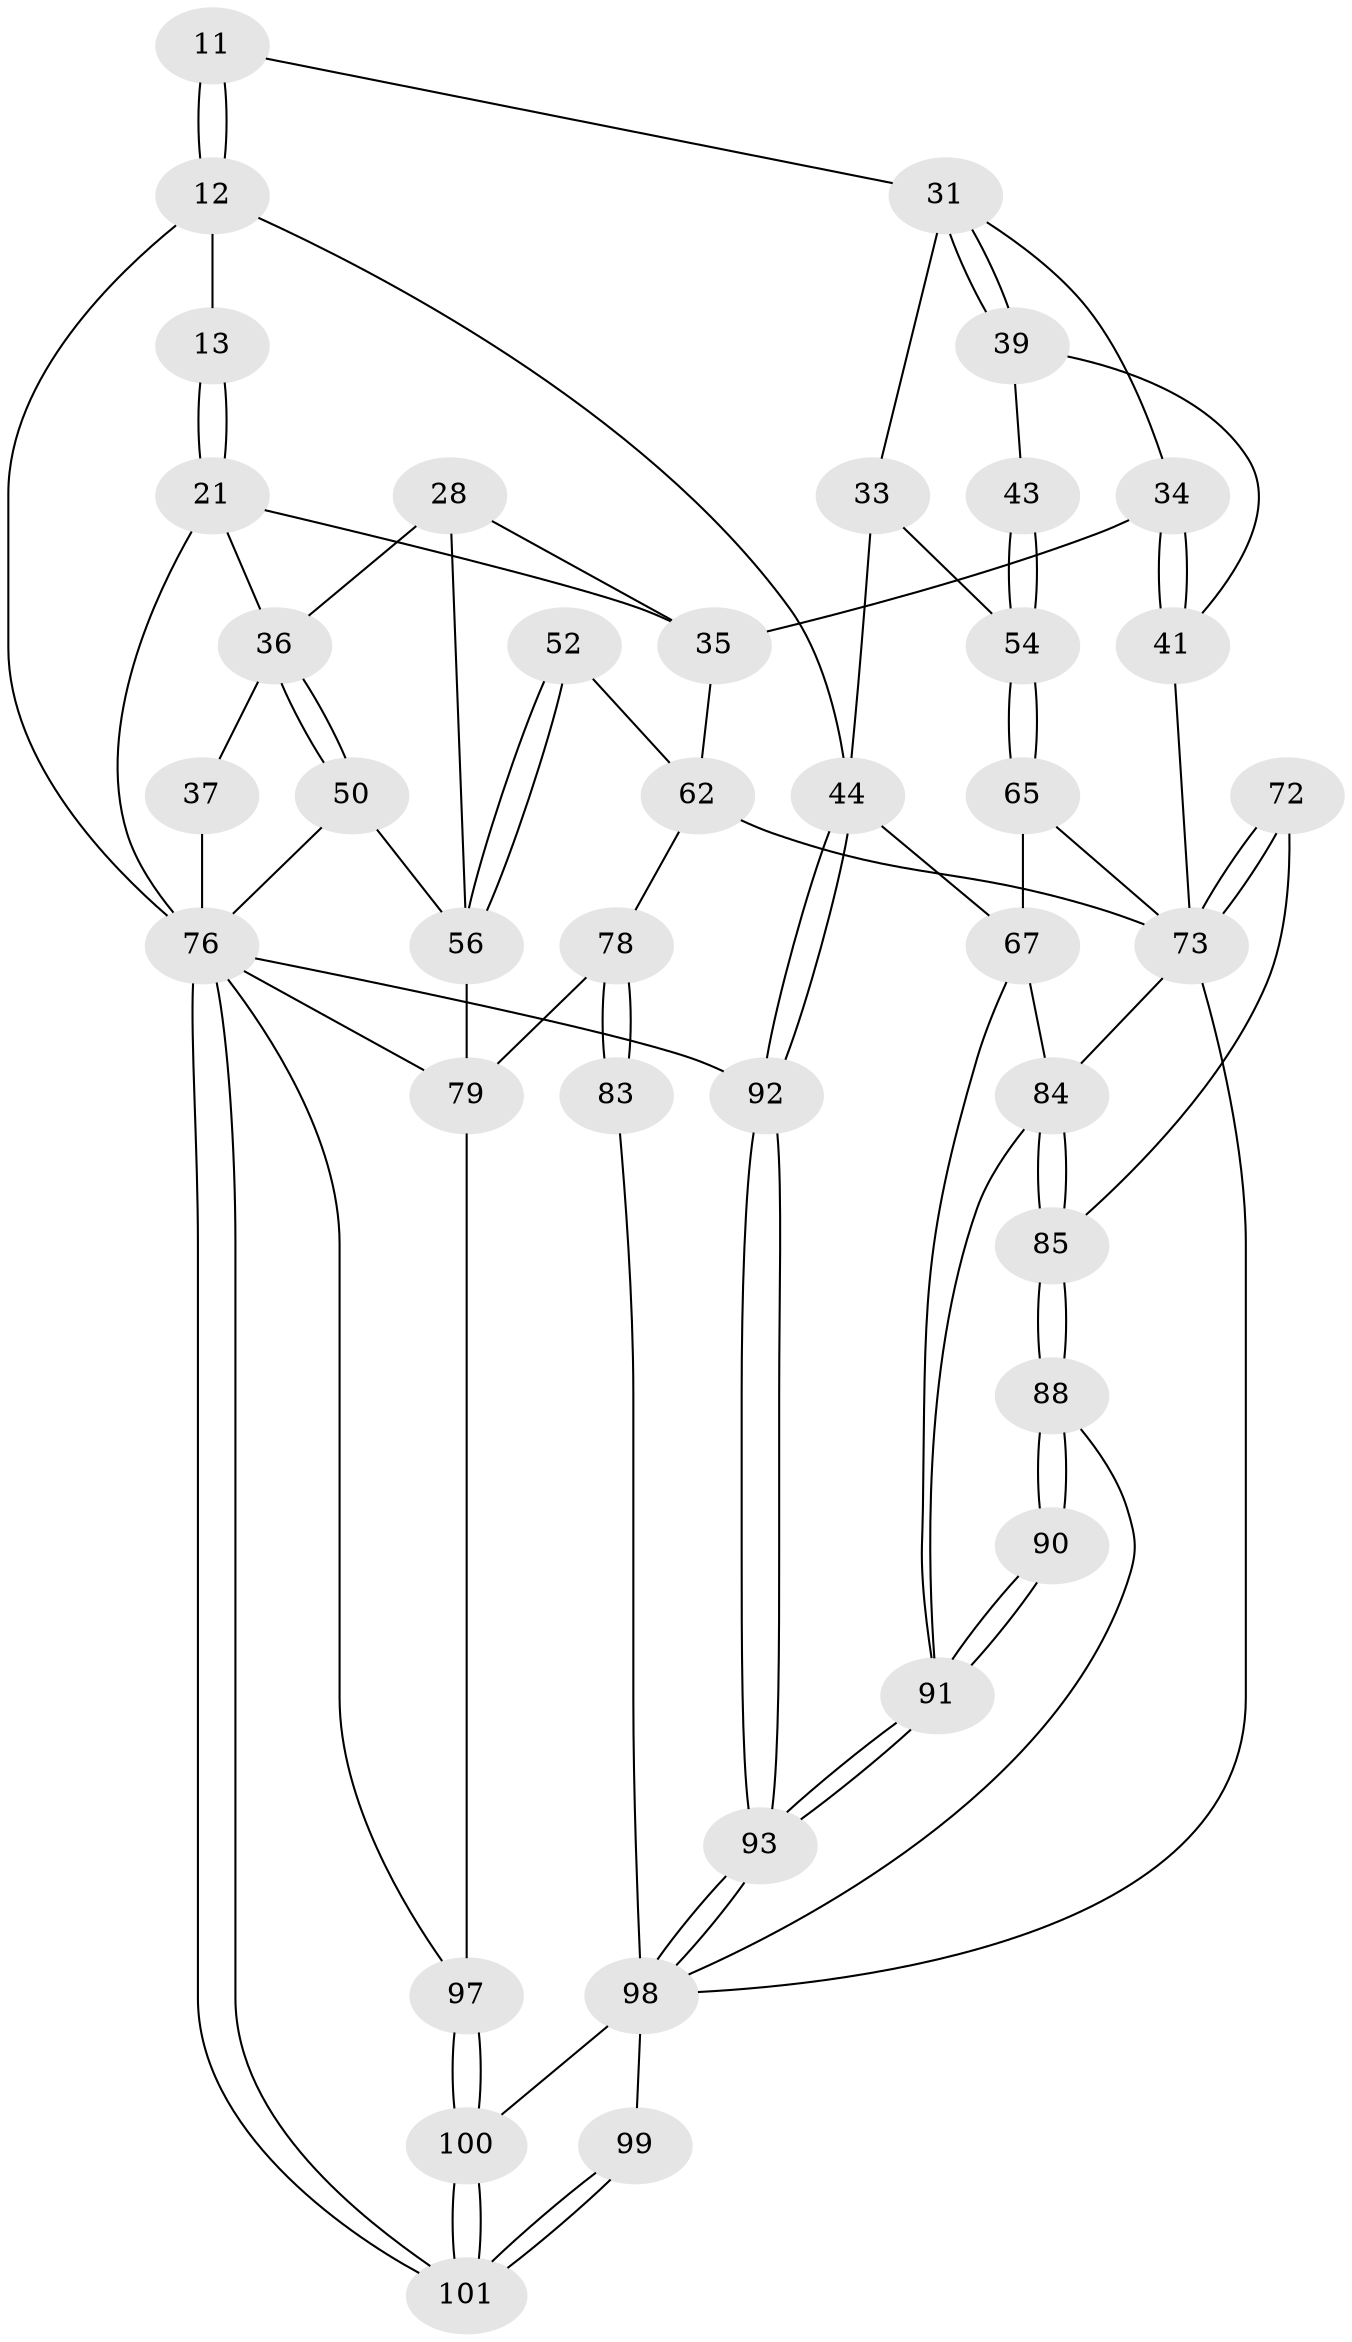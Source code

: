 // original degree distribution, {3: 0.0297029702970297, 4: 0.22772277227722773, 6: 0.21782178217821782, 5: 0.5247524752475248}
// Generated by graph-tools (version 1.1) at 2025/04/03/04/25 22:04:25]
// undirected, 40 vertices, 89 edges
graph export_dot {
graph [start="1"]
  node [color=gray90,style=filled];
  11 [pos="+0.5873663923791905+0.16752588263857174",super="+10"];
  12 [pos="+0.5423093275012826+0.1418408940675032",super="+6"];
  13 [pos="+0.381644497268229+0.17686396526401665",super="+7"];
  21 [pos="+0.34592429988615886+0.2094056430157637",super="+19"];
  28 [pos="+0.2642264893777063+0.3535062697280146"];
  31 [pos="+0.6739585851891945+0.343949353899559",super="+23+30"];
  33 [pos="+0.8634788921924001+0.1945039955611765"];
  34 [pos="+0.3855714961089586+0.3604136616932274",super="+25+24"];
  35 [pos="+0.31044233203151844+0.3853775891416146",super="+27"];
  36 [pos="+0.12214837836054973+0.40522357583663976",super="+29"];
  37 [pos="+0.037337665457538916+0.2770266725169551",super="+17"];
  39 [pos="+0.6754180748218767+0.42976078947206614"];
  41 [pos="+0.5366634722728492+0.41777639763708446",super="+40"];
  43 [pos="+0.7224738656057527+0.4416415033564589"];
  44 [pos="+1+0.5918107988117346",super="+32"];
  50 [pos="+0.12181853468615028+0.40714079061100883"];
  52 [pos="+0.21306983198782337+0.515454776566769"];
  54 [pos="+0.7375448375431982+0.4685326389884907",super="+53+47+42"];
  56 [pos="+0.08480511248648848+0.5918370901900638",super="+49+48"];
  62 [pos="+0.38346466466000617+0.5748940528393595",super="+51"];
  65 [pos="+0.7417362820501121+0.49620896371116974",super="+64+63"];
  67 [pos="+0.8834106489594146+0.6230928462355044",super="+66"];
  72 [pos="+0.6181444310476778+0.6982525576710666"];
  73 [pos="+0.5399664298528+0.7140984519523946",super="+61+60+71"];
  76 [pos="+0+1",super="+59+18+9"];
  78 [pos="+0.2793631947308724+0.6880375025683112",super="+77"];
  79 [pos="+0.2402519446302021+0.7164134755263336",super="+57"];
  83 [pos="+0.40807762315181373+0.7929347860442368"];
  84 [pos="+0.7897709913851051+0.7447528859541598",super="+74+75"];
  85 [pos="+0.7063462870185419+0.8129417070486228",super="+80"];
  88 [pos="+0.7080817266964722+0.8361702179917656"];
  90 [pos="+0.8076470989873116+0.9088965700613268"];
  91 [pos="+0.8770112382436861+1",super="+86+87"];
  92 [pos="+1+1"];
  93 [pos="+0.9837626634884648+1"];
  97 [pos="+0.18494875185606896+0.8919786953784369",super="+96"];
  98 [pos="+0.5965762640520327+1",super="+89+94"];
  99 [pos="+0.4373211346702109+1"];
  100 [pos="+0.19429644595975942+0.9570618070769291",super="+95"];
  101 [pos="+0.055224527914833024+1"];
  11 -- 12 [weight=2];
  11 -- 12;
  11 -- 31 [weight=2];
  12 -- 13 [weight=2];
  12 -- 44;
  12 -- 76 [weight=4];
  13 -- 21 [weight=2];
  13 -- 21;
  21 -- 76;
  21 -- 36;
  21 -- 35;
  28 -- 56;
  28 -- 36;
  28 -- 35;
  31 -- 39;
  31 -- 39;
  31 -- 34;
  31 -- 33;
  33 -- 44;
  33 -- 54;
  34 -- 35 [weight=2];
  34 -- 41 [weight=2];
  34 -- 41;
  35 -- 62;
  36 -- 37 [weight=2];
  36 -- 50;
  36 -- 50;
  37 -- 76 [weight=3];
  39 -- 43;
  39 -- 41;
  41 -- 73;
  43 -- 54 [weight=2];
  43 -- 54;
  44 -- 92 [weight=2];
  44 -- 92;
  44 -- 67;
  50 -- 56;
  50 -- 76;
  52 -- 56 [weight=2];
  52 -- 56;
  52 -- 62;
  54 -- 65 [weight=3];
  54 -- 65;
  56 -- 79;
  62 -- 78;
  62 -- 73;
  65 -- 73;
  65 -- 67 [weight=2];
  67 -- 84;
  67 -- 91;
  72 -- 73 [weight=2];
  72 -- 73;
  72 -- 85;
  73 -- 98;
  73 -- 84;
  76 -- 101;
  76 -- 101;
  76 -- 92;
  76 -- 97;
  76 -- 79;
  78 -- 79;
  78 -- 83 [weight=2];
  78 -- 83;
  79 -- 97;
  83 -- 98;
  84 -- 85 [weight=2];
  84 -- 85;
  84 -- 91;
  85 -- 88;
  85 -- 88;
  88 -- 90;
  88 -- 90;
  88 -- 98;
  90 -- 91 [weight=2];
  90 -- 91;
  91 -- 93;
  91 -- 93;
  92 -- 93;
  92 -- 93;
  93 -- 98;
  93 -- 98;
  97 -- 100 [weight=2];
  97 -- 100;
  98 -- 99 [weight=2];
  98 -- 100;
  99 -- 101;
  99 -- 101;
  100 -- 101;
  100 -- 101;
}
